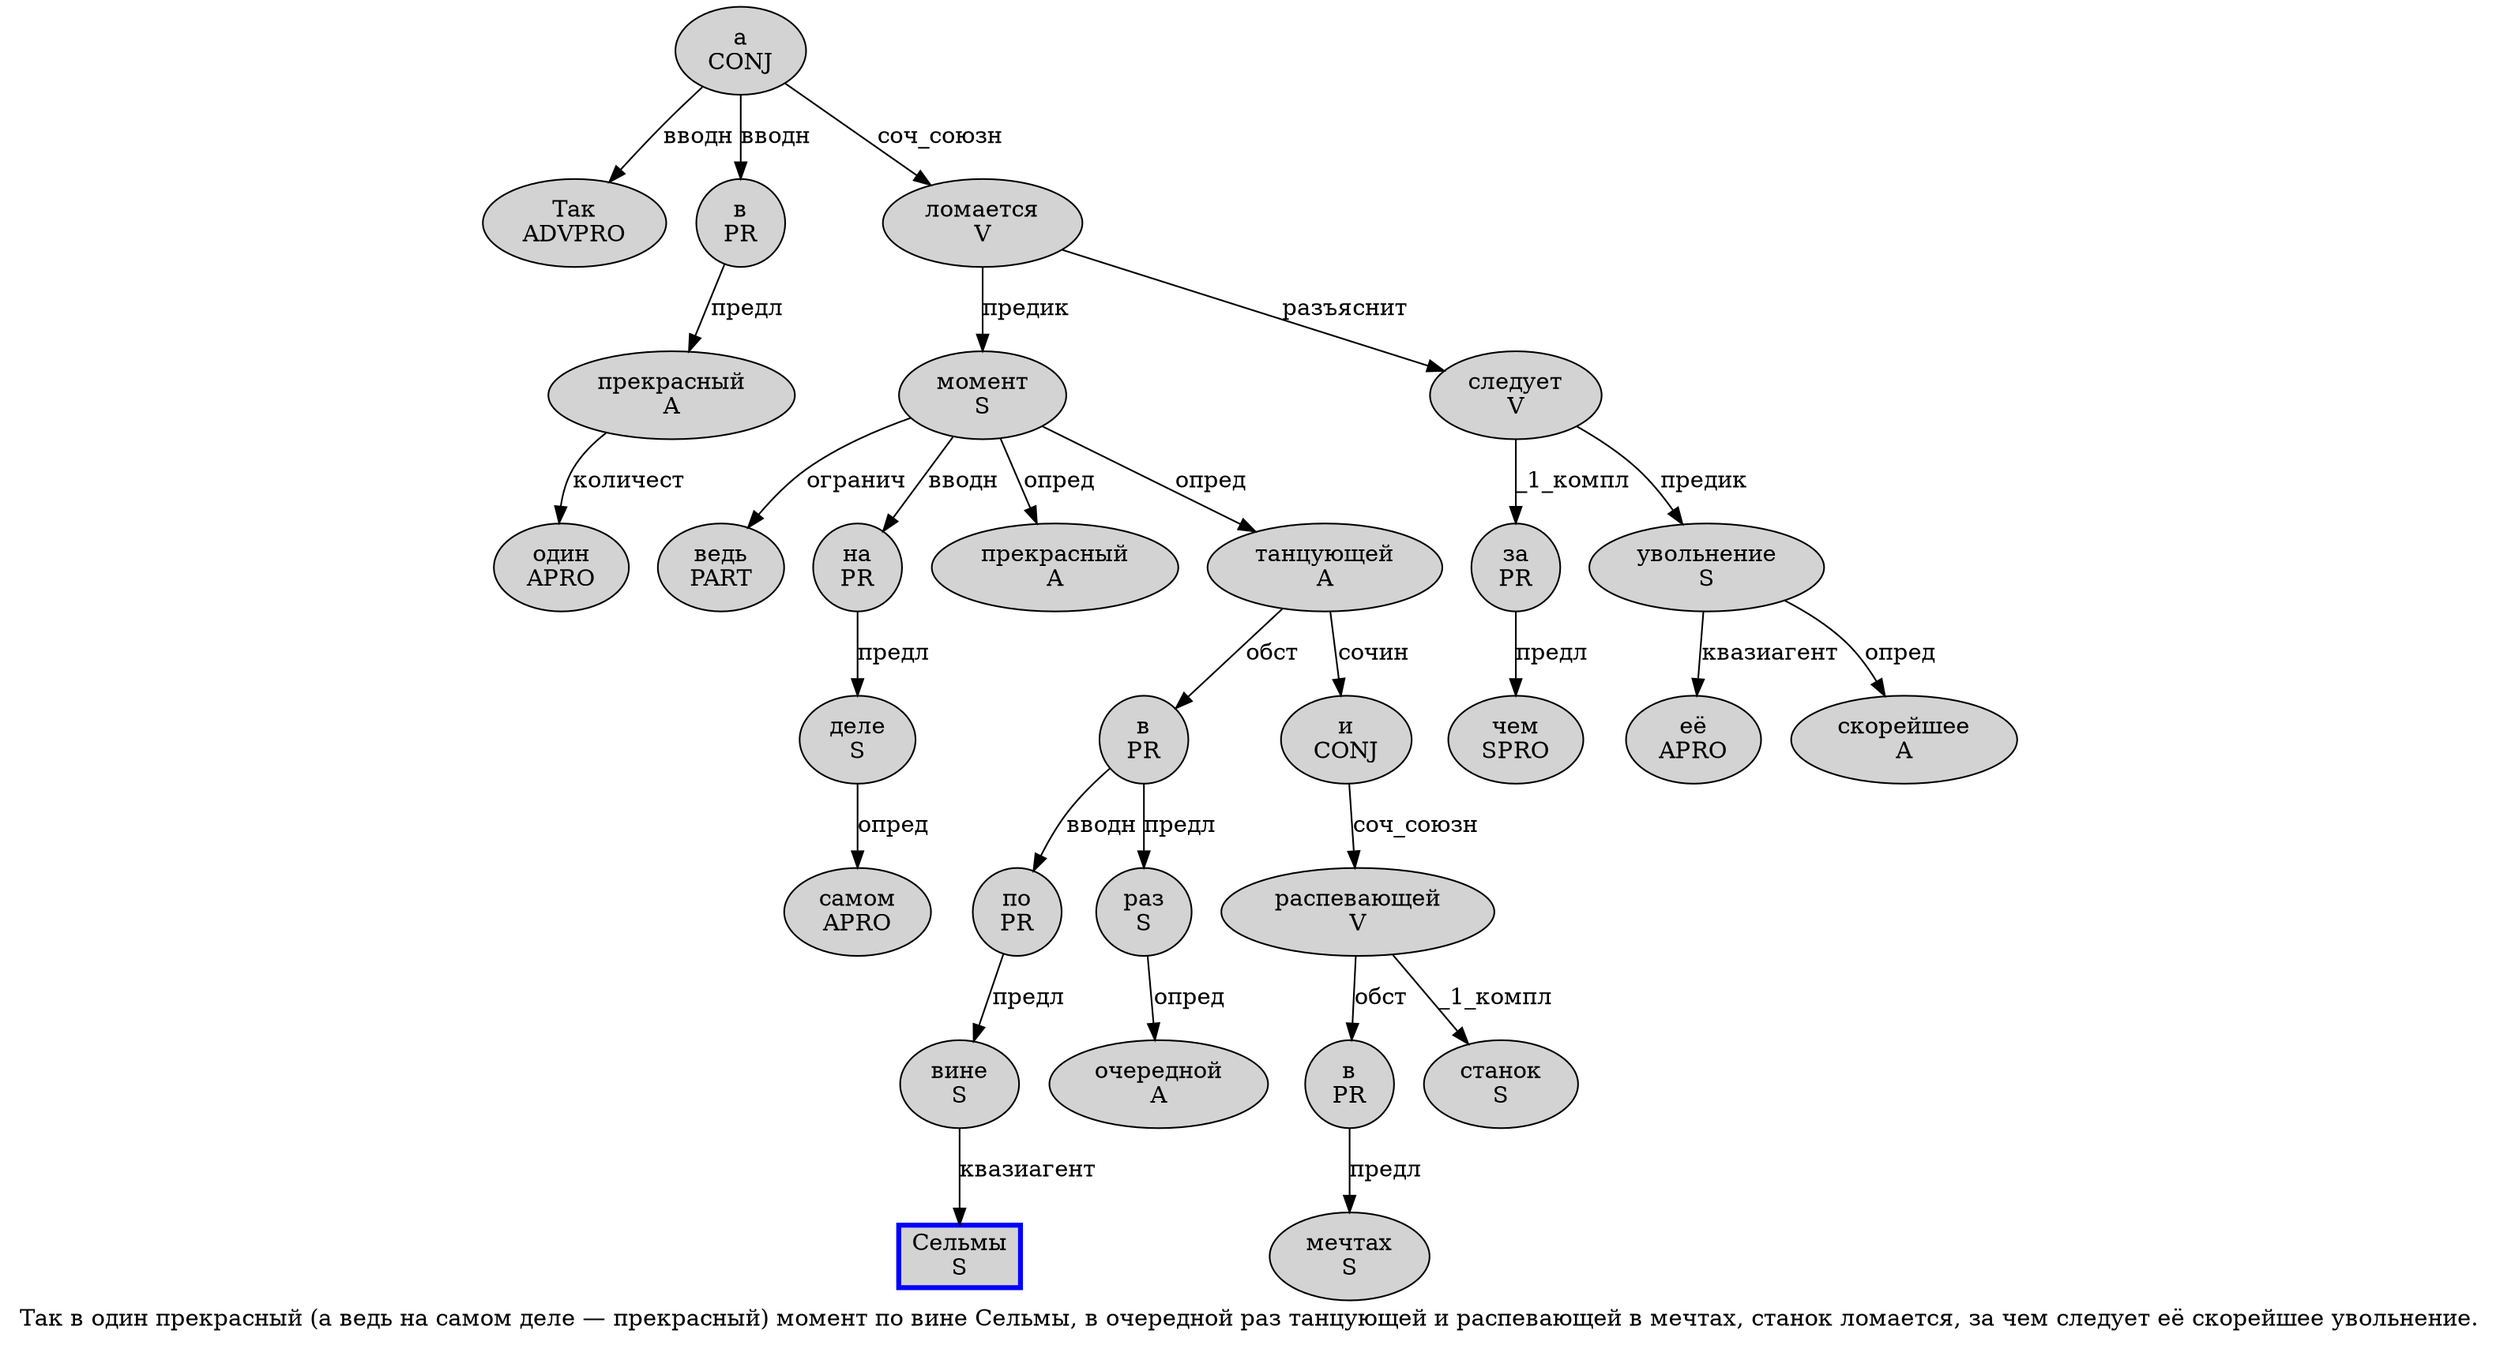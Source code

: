 digraph SENTENCE_1458 {
	graph [label="Так в один прекрасный (а ведь на самом деле — прекрасный) момент по вине Сельмы, в очередной раз танцующей и распевающей в мечтах, станок ломается, за чем следует её скорейшее увольнение."]
	node [style=filled]
		0 [label="Так
ADVPRO" color="" fillcolor=lightgray penwidth=1 shape=ellipse]
		1 [label="в
PR" color="" fillcolor=lightgray penwidth=1 shape=ellipse]
		2 [label="один
APRO" color="" fillcolor=lightgray penwidth=1 shape=ellipse]
		3 [label="прекрасный
A" color="" fillcolor=lightgray penwidth=1 shape=ellipse]
		5 [label="а
CONJ" color="" fillcolor=lightgray penwidth=1 shape=ellipse]
		6 [label="ведь
PART" color="" fillcolor=lightgray penwidth=1 shape=ellipse]
		7 [label="на
PR" color="" fillcolor=lightgray penwidth=1 shape=ellipse]
		8 [label="самом
APRO" color="" fillcolor=lightgray penwidth=1 shape=ellipse]
		9 [label="деле
S" color="" fillcolor=lightgray penwidth=1 shape=ellipse]
		11 [label="прекрасный
A" color="" fillcolor=lightgray penwidth=1 shape=ellipse]
		13 [label="момент
S" color="" fillcolor=lightgray penwidth=1 shape=ellipse]
		14 [label="по
PR" color="" fillcolor=lightgray penwidth=1 shape=ellipse]
		15 [label="вине
S" color="" fillcolor=lightgray penwidth=1 shape=ellipse]
		16 [label="Сельмы
S" color=blue fillcolor=lightgray penwidth=3 shape=box]
		18 [label="в
PR" color="" fillcolor=lightgray penwidth=1 shape=ellipse]
		19 [label="очередной
A" color="" fillcolor=lightgray penwidth=1 shape=ellipse]
		20 [label="раз
S" color="" fillcolor=lightgray penwidth=1 shape=ellipse]
		21 [label="танцующей
A" color="" fillcolor=lightgray penwidth=1 shape=ellipse]
		22 [label="и
CONJ" color="" fillcolor=lightgray penwidth=1 shape=ellipse]
		23 [label="распевающей
V" color="" fillcolor=lightgray penwidth=1 shape=ellipse]
		24 [label="в
PR" color="" fillcolor=lightgray penwidth=1 shape=ellipse]
		25 [label="мечтах
S" color="" fillcolor=lightgray penwidth=1 shape=ellipse]
		27 [label="станок
S" color="" fillcolor=lightgray penwidth=1 shape=ellipse]
		28 [label="ломается
V" color="" fillcolor=lightgray penwidth=1 shape=ellipse]
		30 [label="за
PR" color="" fillcolor=lightgray penwidth=1 shape=ellipse]
		31 [label="чем
SPRO" color="" fillcolor=lightgray penwidth=1 shape=ellipse]
		32 [label="следует
V" color="" fillcolor=lightgray penwidth=1 shape=ellipse]
		33 [label="её
APRO" color="" fillcolor=lightgray penwidth=1 shape=ellipse]
		34 [label="скорейшее
A" color="" fillcolor=lightgray penwidth=1 shape=ellipse]
		35 [label="увольнение
S" color="" fillcolor=lightgray penwidth=1 shape=ellipse]
			1 -> 3 [label="предл"]
			28 -> 13 [label="предик"]
			28 -> 32 [label="разъяснит"]
			22 -> 23 [label="соч_союзн"]
			3 -> 2 [label="количест"]
			20 -> 19 [label="опред"]
			9 -> 8 [label="опред"]
			24 -> 25 [label="предл"]
			21 -> 18 [label="обст"]
			21 -> 22 [label="сочин"]
			7 -> 9 [label="предл"]
			23 -> 24 [label="обст"]
			23 -> 27 [label="_1_компл"]
			32 -> 30 [label="_1_компл"]
			32 -> 35 [label="предик"]
			18 -> 14 [label="вводн"]
			18 -> 20 [label="предл"]
			15 -> 16 [label="квазиагент"]
			35 -> 33 [label="квазиагент"]
			35 -> 34 [label="опред"]
			5 -> 0 [label="вводн"]
			5 -> 1 [label="вводн"]
			5 -> 28 [label="соч_союзн"]
			13 -> 6 [label="огранич"]
			13 -> 7 [label="вводн"]
			13 -> 11 [label="опред"]
			13 -> 21 [label="опред"]
			14 -> 15 [label="предл"]
			30 -> 31 [label="предл"]
}